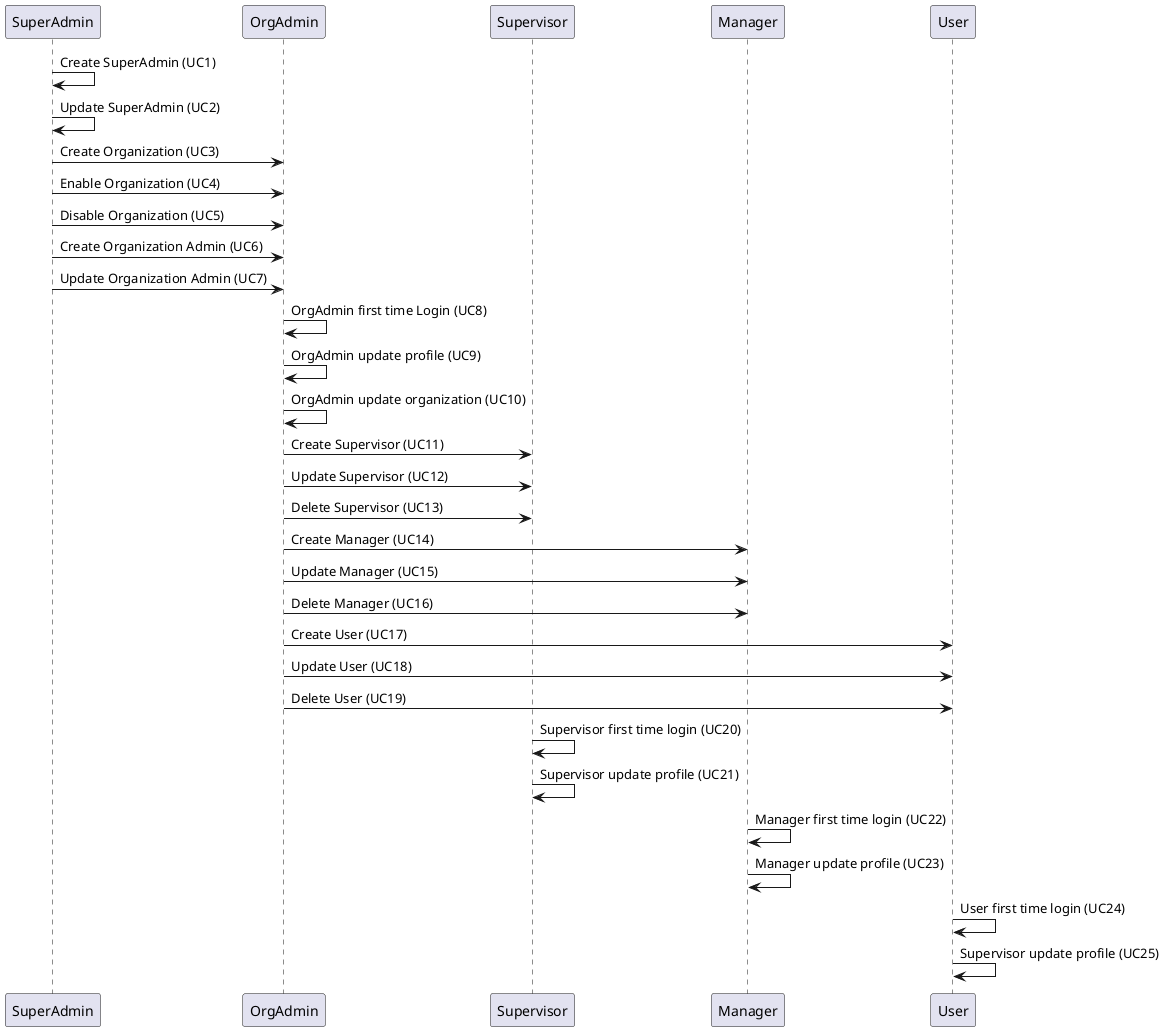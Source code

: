 @startuml AllUseCases

participant "SuperAdmin" as SuperAdmin
SuperAdmin -> SuperAdmin:Create SuperAdmin (UC1)
SuperAdmin -> SuperAdmin:Update SuperAdmin (UC2)

SuperAdmin -> OrgAdmin:Create Organization (UC3)
SuperAdmin -> OrgAdmin:Enable Organization (UC4)
SuperAdmin -> OrgAdmin:Disable Organization (UC5)

SuperAdmin -> OrgAdmin:Create Organization Admin (UC6)
SuperAdmin -> OrgAdmin:Update Organization Admin (UC7)

OrgAdmin -> OrgAdmin:OrgAdmin first time Login (UC8)
OrgAdmin -> OrgAdmin:OrgAdmin update profile (UC9)
OrgAdmin -> OrgAdmin:OrgAdmin update organization (UC10)

OrgAdmin -> Supervisor:Create Supervisor (UC11)
OrgAdmin -> Supervisor:Update Supervisor (UC12)
OrgAdmin -> Supervisor:Delete Supervisor (UC13)


OrgAdmin -> Manager:Create Manager (UC14)
OrgAdmin -> Manager:Update Manager (UC15)
OrgAdmin -> Manager:Delete Manager (UC16)

OrgAdmin -> User:Create User (UC17)
OrgAdmin -> User:Update User (UC18)
OrgAdmin -> User:Delete User (UC19)

Supervisor -> Supervisor:Supervisor first time login (UC20)
Supervisor -> Supervisor:Supervisor update profile (UC21)

Manager -> Manager:Manager first time login (UC22)
Manager -> Manager:Manager update profile (UC23)

User -> User:User first time login (UC24)
User -> User:Supervisor update profile (UC25)

@enduml